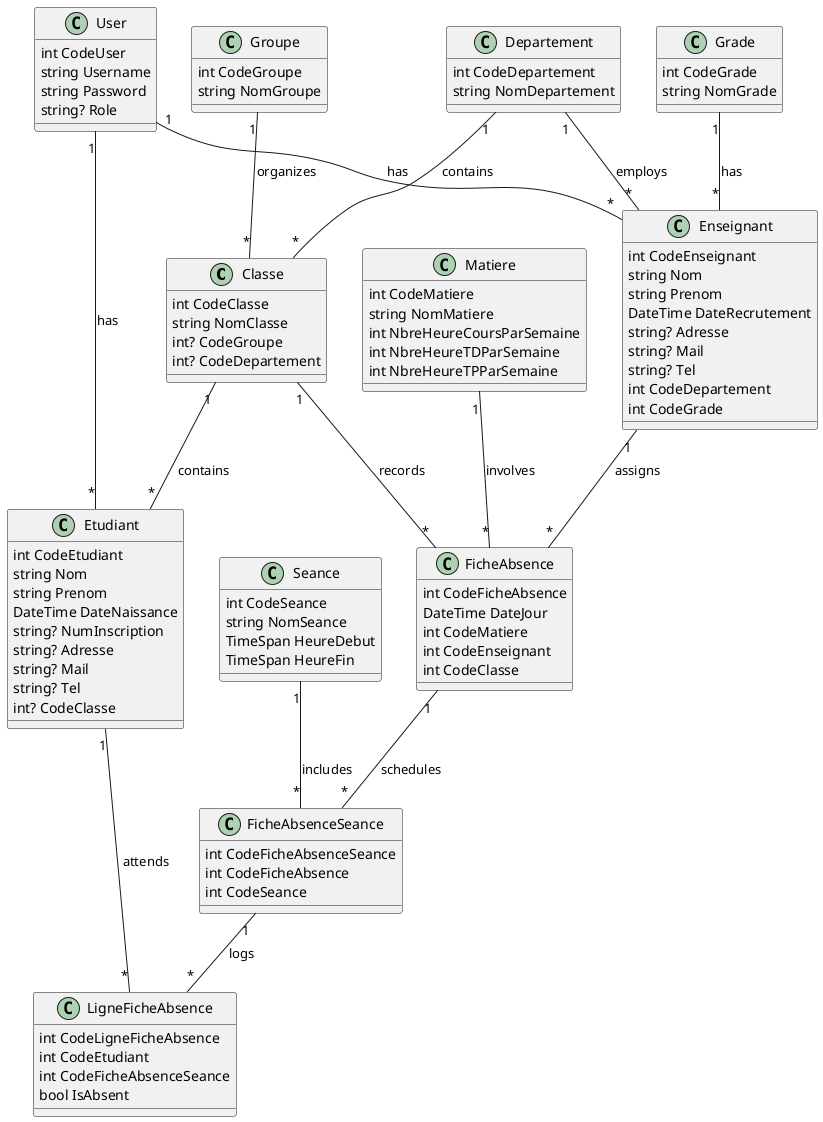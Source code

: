 @startuml

class Classe {
    int CodeClasse
    string NomClasse
    int? CodeGroupe
    int? CodeDepartement
    }
    
class Departement {
    int CodeDepartement
    string NomDepartement
}

class Groupe {
    int CodeGroupe
    string NomGroupe
}

class Enseignant {
    int CodeEnseignant
    string Nom
    string Prenom
    DateTime DateRecrutement
    string? Adresse
    string? Mail
    string? Tel
    int CodeDepartement
    int CodeGrade
}

class Etudiant {
    int CodeEtudiant
    string Nom
    string Prenom
    DateTime DateNaissance
    string? NumInscription
    string? Adresse
    string? Mail
    string? Tel
    int? CodeClasse
}

class FicheAbsence {
    int CodeFicheAbsence
    DateTime DateJour
    int CodeMatiere
    int CodeEnseignant
    int CodeClasse
}

class FicheAbsenceSeance {
    int CodeFicheAbsenceSeance
    int CodeFicheAbsence
    int CodeSeance
}

class Grade {
    int CodeGrade
    string NomGrade
}

class LigneFicheAbsence {
    int CodeLigneFicheAbsence
    int CodeEtudiant
    int CodeFicheAbsenceSeance
    bool IsAbsent
}

class Matiere {
    int CodeMatiere
    string NomMatiere
    int NbreHeureCoursParSemaine
    int NbreHeureTDParSemaine
    int NbreHeureTPParSemaine
}

class Seance {
    int CodeSeance
    string NomSeance
    TimeSpan HeureDebut
    TimeSpan HeureFin
}

class User {
    int CodeUser
    string Username
    string Password
    string? Role
}

User "1" -- "*" Enseignant : has
User "1" -- "*" Etudiant : has

Departement "1" -- "*" Classe : contains
Departement "1" -- "*" Enseignant : employs

Groupe "1" -- "*" Classe : organizes

Classe "1" -- "*" Etudiant : contains
Classe "1" -- "*" FicheAbsence : records

Enseignant "1" -- "*" FicheAbsence : assigns

FicheAbsence "1" -- "*" FicheAbsenceSeance : schedules

FicheAbsenceSeance "1" -- "*" LigneFicheAbsence : logs

Etudiant "1" -- "*" LigneFicheAbsence : attends

Grade "1" -- "*" Enseignant : has

Matiere "1" -- "*" FicheAbsence : involves

Seance "1" -- "*" FicheAbsenceSeance : includes

@enduml
